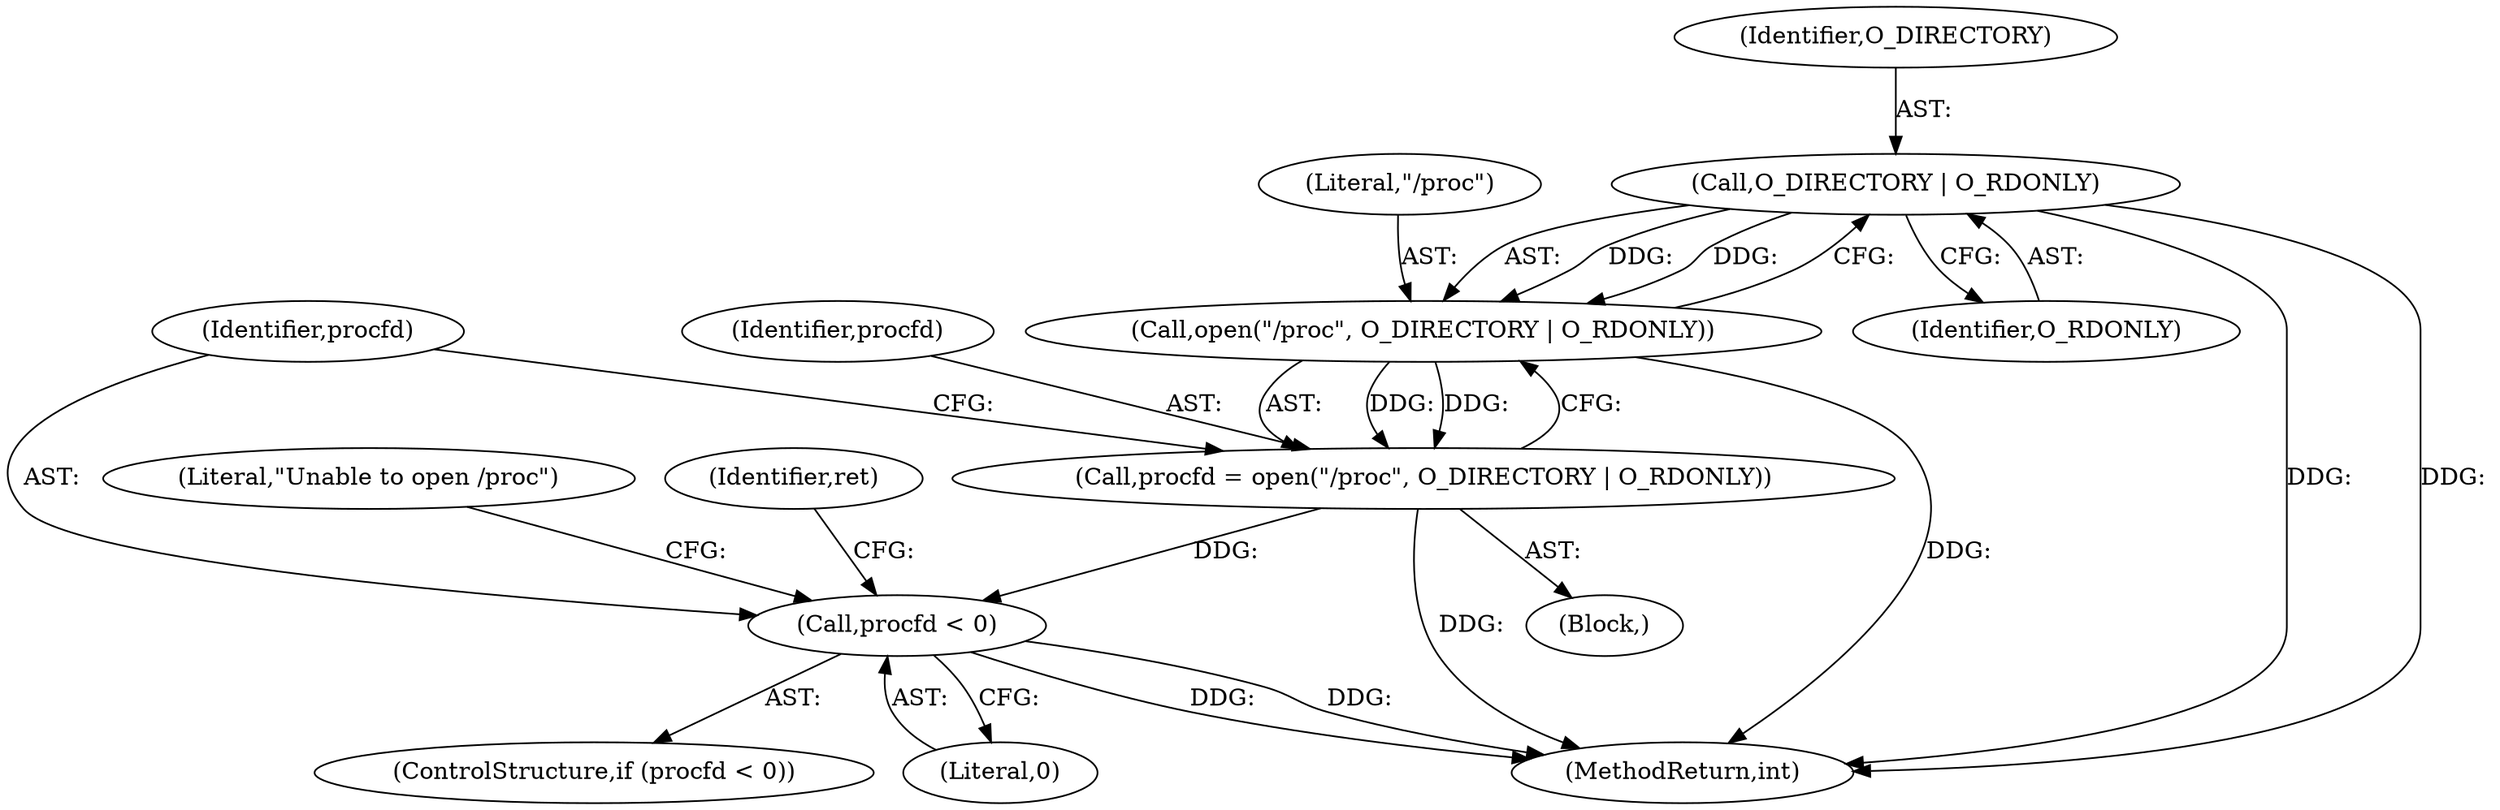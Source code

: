 digraph "1_lxc_81f466d05f2a89cb4f122ef7f593ff3f279b165c_1@del" {
"1000577" [label="(Call,O_DIRECTORY | O_RDONLY)"];
"1000575" [label="(Call,open(\"/proc\", O_DIRECTORY | O_RDONLY))"];
"1000573" [label="(Call,procfd = open(\"/proc\", O_DIRECTORY | O_RDONLY))"];
"1000581" [label="(Call,procfd < 0)"];
"1000579" [label="(Identifier,O_RDONLY)"];
"1000695" [label="(MethodReturn,int)"];
"1000580" [label="(ControlStructure,if (procfd < 0))"];
"1000581" [label="(Call,procfd < 0)"];
"1000134" [label="(Block,)"];
"1000582" [label="(Identifier,procfd)"];
"1000577" [label="(Call,O_DIRECTORY | O_RDONLY)"];
"1000586" [label="(Literal,\"Unable to open /proc\")"];
"1000578" [label="(Identifier,O_DIRECTORY)"];
"1000573" [label="(Call,procfd = open(\"/proc\", O_DIRECTORY | O_RDONLY))"];
"1000576" [label="(Literal,\"/proc\")"];
"1000583" [label="(Literal,0)"];
"1000575" [label="(Call,open(\"/proc\", O_DIRECTORY | O_RDONLY))"];
"1000574" [label="(Identifier,procfd)"];
"1000596" [label="(Identifier,ret)"];
"1000577" -> "1000575"  [label="AST: "];
"1000577" -> "1000579"  [label="CFG: "];
"1000578" -> "1000577"  [label="AST: "];
"1000579" -> "1000577"  [label="AST: "];
"1000575" -> "1000577"  [label="CFG: "];
"1000577" -> "1000695"  [label="DDG: "];
"1000577" -> "1000695"  [label="DDG: "];
"1000577" -> "1000575"  [label="DDG: "];
"1000577" -> "1000575"  [label="DDG: "];
"1000575" -> "1000573"  [label="AST: "];
"1000576" -> "1000575"  [label="AST: "];
"1000573" -> "1000575"  [label="CFG: "];
"1000575" -> "1000695"  [label="DDG: "];
"1000575" -> "1000573"  [label="DDG: "];
"1000575" -> "1000573"  [label="DDG: "];
"1000573" -> "1000134"  [label="AST: "];
"1000574" -> "1000573"  [label="AST: "];
"1000582" -> "1000573"  [label="CFG: "];
"1000573" -> "1000695"  [label="DDG: "];
"1000573" -> "1000581"  [label="DDG: "];
"1000581" -> "1000580"  [label="AST: "];
"1000581" -> "1000583"  [label="CFG: "];
"1000582" -> "1000581"  [label="AST: "];
"1000583" -> "1000581"  [label="AST: "];
"1000586" -> "1000581"  [label="CFG: "];
"1000596" -> "1000581"  [label="CFG: "];
"1000581" -> "1000695"  [label="DDG: "];
"1000581" -> "1000695"  [label="DDG: "];
}
